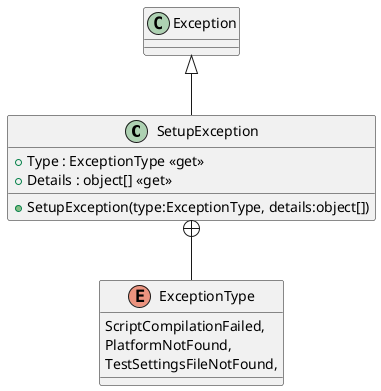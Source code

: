 @startuml
class SetupException {
    + Type : ExceptionType <<get>>
    + Details : object[] <<get>>
    + SetupException(type:ExceptionType, details:object[])
}
enum ExceptionType {
    ScriptCompilationFailed,
    PlatformNotFound,
    TestSettingsFileNotFound,
}
Exception <|-- SetupException
SetupException +-- ExceptionType
@enduml
